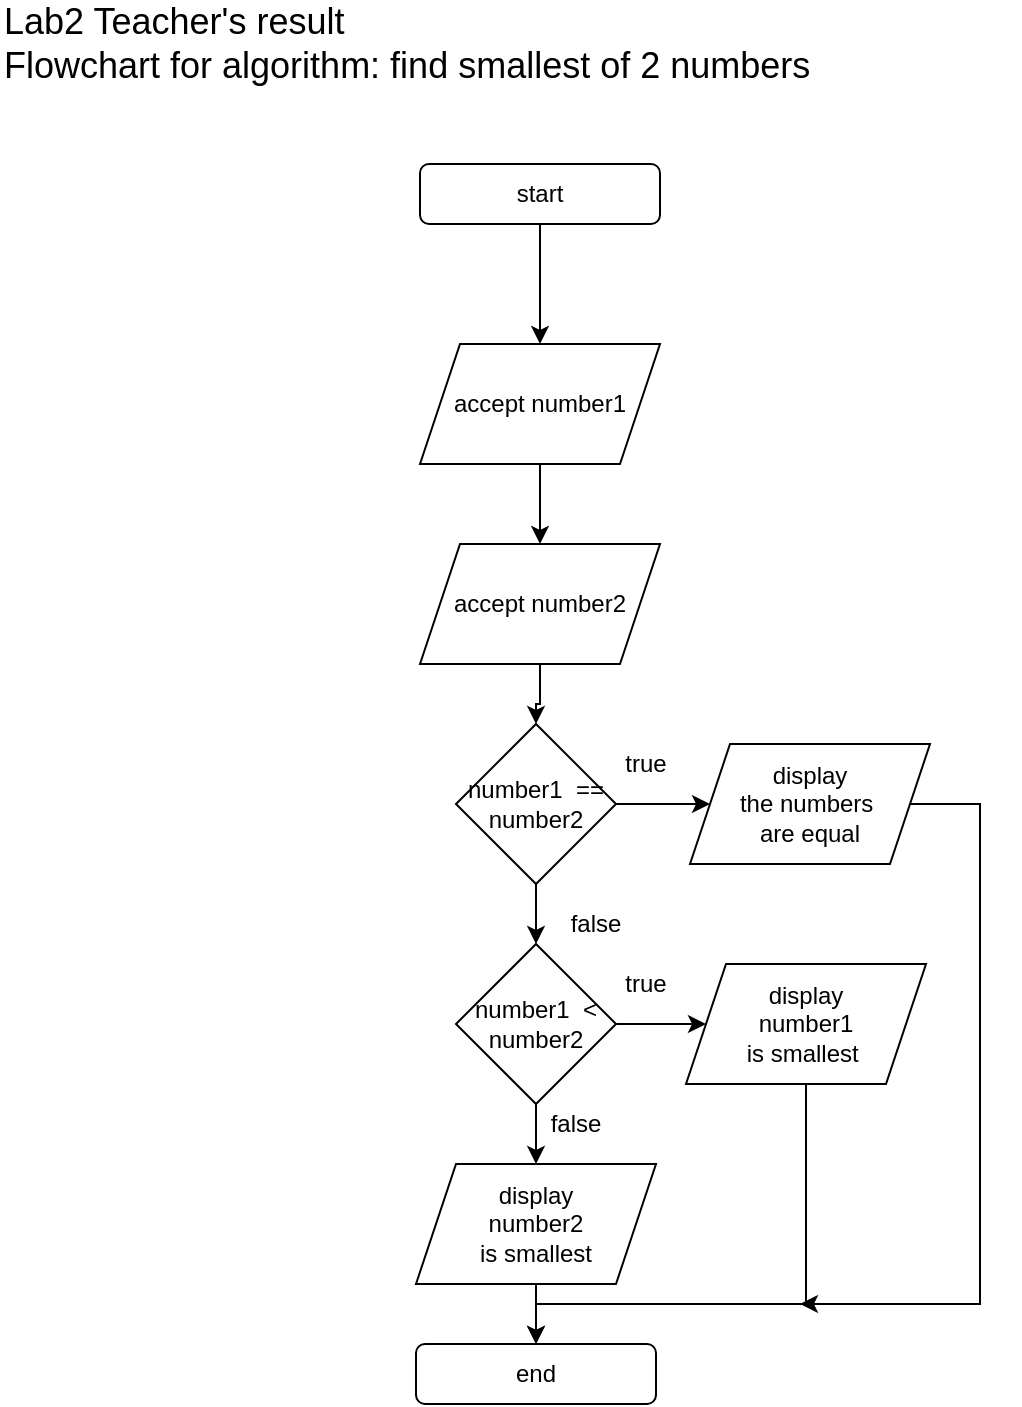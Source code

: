 <mxfile version="13.6.6" type="google"><diagram id="FzAeaf30C6k-e_bL9YnQ" name="Page-1"><mxGraphModel dx="1422" dy="772" grid="1" gridSize="10" guides="1" tooltips="1" connect="1" arrows="1" fold="1" page="1" pageScale="1" pageWidth="850" pageHeight="1100" math="0" shadow="0"><root><mxCell id="0"/><mxCell id="1" parent="0"/><mxCell id="H1ig78exIQL8fr-DiLVh-1" style="edgeStyle=orthogonalEdgeStyle;rounded=0;orthogonalLoop=1;jettySize=auto;html=1;entryX=0.5;entryY=0;entryDx=0;entryDy=0;" edge="1" parent="1" source="H1ig78exIQL8fr-DiLVh-2"><mxGeometry relative="1" as="geometry"><mxPoint x="350" y="210" as="targetPoint"/></mxGeometry></mxCell><mxCell id="H1ig78exIQL8fr-DiLVh-2" value="start" style="rounded=1;whiteSpace=wrap;html=1;" vertex="1" parent="1"><mxGeometry x="290" y="120" width="120" height="30" as="geometry"/></mxCell><mxCell id="H1ig78exIQL8fr-DiLVh-3" value="" style="edgeStyle=orthogonalEdgeStyle;rounded=0;orthogonalLoop=1;jettySize=auto;html=1;" edge="1" parent="1" source="H1ig78exIQL8fr-DiLVh-9" target="H1ig78exIQL8fr-DiLVh-4"><mxGeometry relative="1" as="geometry"><mxPoint x="333" y="835.02" as="sourcePoint"/></mxGeometry></mxCell><mxCell id="H1ig78exIQL8fr-DiLVh-4" value="end" style="rounded=1;whiteSpace=wrap;html=1;" vertex="1" parent="1"><mxGeometry x="288" y="710" width="120" height="30" as="geometry"/></mxCell><mxCell id="H1ig78exIQL8fr-DiLVh-5" value="&lt;div&gt;&lt;font style=&quot;font-size: 18px&quot;&gt;Lab2 Teacher's result&lt;br&gt;Flowchart for algorithm: find smallest of 2 numbers&lt;/font&gt;&lt;/div&gt;" style="text;html=1;strokeColor=none;fillColor=none;align=left;verticalAlign=middle;whiteSpace=wrap;rounded=0;" vertex="1" parent="1"><mxGeometry x="80" y="50" width="510" height="20" as="geometry"/></mxCell><mxCell id="H1ig78exIQL8fr-DiLVh-17" value="" style="edgeStyle=orthogonalEdgeStyle;rounded=0;orthogonalLoop=1;jettySize=auto;html=1;" edge="1" parent="1" source="H1ig78exIQL8fr-DiLVh-7" target="H1ig78exIQL8fr-DiLVh-16"><mxGeometry relative="1" as="geometry"/></mxCell><mxCell id="H1ig78exIQL8fr-DiLVh-7" value="accept number1" style="shape=parallelogram;perimeter=parallelogramPerimeter;whiteSpace=wrap;html=1;fixedSize=1;" vertex="1" parent="1"><mxGeometry x="290" y="210" width="120" height="60" as="geometry"/></mxCell><mxCell id="H1ig78exIQL8fr-DiLVh-8" style="edgeStyle=orthogonalEdgeStyle;rounded=0;orthogonalLoop=1;jettySize=auto;html=1;entryX=0.5;entryY=0;entryDx=0;entryDy=0;exitX=0.5;exitY=1;exitDx=0;exitDy=0;" edge="1" parent="1" source="H1ig78exIQL8fr-DiLVh-11" target="H1ig78exIQL8fr-DiLVh-9"><mxGeometry relative="1" as="geometry"><mxPoint x="348" y="710" as="sourcePoint"/></mxGeometry></mxCell><mxCell id="H1ig78exIQL8fr-DiLVh-9" value="display &lt;br&gt;number2 &lt;br&gt;is smallest" style="shape=parallelogram;perimeter=parallelogramPerimeter;whiteSpace=wrap;html=1;fixedSize=1;" vertex="1" parent="1"><mxGeometry x="288" y="620" width="120" height="60" as="geometry"/></mxCell><mxCell id="H1ig78exIQL8fr-DiLVh-10" value="" style="edgeStyle=orthogonalEdgeStyle;rounded=0;orthogonalLoop=1;jettySize=auto;html=1;" edge="1" parent="1" source="H1ig78exIQL8fr-DiLVh-11" target="H1ig78exIQL8fr-DiLVh-13"><mxGeometry relative="1" as="geometry"/></mxCell><mxCell id="H1ig78exIQL8fr-DiLVh-11" value="number1&amp;nbsp; &amp;lt; number2" style="rhombus;whiteSpace=wrap;html=1;" vertex="1" parent="1"><mxGeometry x="308" y="510" width="80" height="80" as="geometry"/></mxCell><mxCell id="H1ig78exIQL8fr-DiLVh-12" style="edgeStyle=orthogonalEdgeStyle;rounded=0;orthogonalLoop=1;jettySize=auto;html=1;entryX=0.5;entryY=0;entryDx=0;entryDy=0;" edge="1" parent="1" source="H1ig78exIQL8fr-DiLVh-13" target="H1ig78exIQL8fr-DiLVh-4"><mxGeometry relative="1" as="geometry"><Array as="points"><mxPoint x="483" y="690"/><mxPoint x="348" y="690"/></Array></mxGeometry></mxCell><mxCell id="H1ig78exIQL8fr-DiLVh-13" value="display &lt;br&gt;number1 &lt;br&gt;is smallest&amp;nbsp;" style="shape=parallelogram;perimeter=parallelogramPerimeter;whiteSpace=wrap;html=1;fixedSize=1;" vertex="1" parent="1"><mxGeometry x="423" y="520" width="120" height="60" as="geometry"/></mxCell><mxCell id="H1ig78exIQL8fr-DiLVh-14" value="false" style="text;html=1;strokeColor=none;fillColor=none;align=center;verticalAlign=middle;whiteSpace=wrap;rounded=0;" vertex="1" parent="1"><mxGeometry x="348" y="590" width="40" height="20" as="geometry"/></mxCell><mxCell id="H1ig78exIQL8fr-DiLVh-15" value="true" style="text;html=1;strokeColor=none;fillColor=none;align=center;verticalAlign=middle;whiteSpace=wrap;rounded=0;" vertex="1" parent="1"><mxGeometry x="383" y="520" width="40" height="20" as="geometry"/></mxCell><mxCell id="H1ig78exIQL8fr-DiLVh-32" value="" style="edgeStyle=orthogonalEdgeStyle;rounded=0;orthogonalLoop=1;jettySize=auto;html=1;" edge="1" parent="1" source="H1ig78exIQL8fr-DiLVh-16" target="H1ig78exIQL8fr-DiLVh-21"><mxGeometry relative="1" as="geometry"/></mxCell><mxCell id="H1ig78exIQL8fr-DiLVh-16" value="accept number2" style="shape=parallelogram;perimeter=parallelogramPerimeter;whiteSpace=wrap;html=1;fixedSize=1;" vertex="1" parent="1"><mxGeometry x="290" y="310" width="120" height="60" as="geometry"/></mxCell><mxCell id="H1ig78exIQL8fr-DiLVh-26" value="" style="edgeStyle=orthogonalEdgeStyle;rounded=0;orthogonalLoop=1;jettySize=auto;html=1;" edge="1" parent="1" source="H1ig78exIQL8fr-DiLVh-21" target="H1ig78exIQL8fr-DiLVh-11"><mxGeometry relative="1" as="geometry"/></mxCell><mxCell id="H1ig78exIQL8fr-DiLVh-33" value="" style="edgeStyle=orthogonalEdgeStyle;rounded=0;orthogonalLoop=1;jettySize=auto;html=1;" edge="1" parent="1" source="H1ig78exIQL8fr-DiLVh-21" target="H1ig78exIQL8fr-DiLVh-22"><mxGeometry relative="1" as="geometry"/></mxCell><mxCell id="H1ig78exIQL8fr-DiLVh-21" value="number1&amp;nbsp; == number2" style="rhombus;whiteSpace=wrap;html=1;" vertex="1" parent="1"><mxGeometry x="308" y="400" width="80" height="80" as="geometry"/></mxCell><mxCell id="H1ig78exIQL8fr-DiLVh-35" style="edgeStyle=orthogonalEdgeStyle;rounded=0;orthogonalLoop=1;jettySize=auto;html=1;" edge="1" parent="1" source="H1ig78exIQL8fr-DiLVh-22"><mxGeometry relative="1" as="geometry"><mxPoint x="480" y="690" as="targetPoint"/><Array as="points"><mxPoint x="570" y="440"/><mxPoint x="570" y="690"/></Array></mxGeometry></mxCell><mxCell id="H1ig78exIQL8fr-DiLVh-22" value="display &lt;br&gt;the numbers&amp;nbsp;&lt;br&gt;are equal" style="shape=parallelogram;perimeter=parallelogramPerimeter;whiteSpace=wrap;html=1;fixedSize=1;" vertex="1" parent="1"><mxGeometry x="425" y="410" width="120" height="60" as="geometry"/></mxCell><mxCell id="H1ig78exIQL8fr-DiLVh-27" value="true" style="text;html=1;strokeColor=none;fillColor=none;align=center;verticalAlign=middle;whiteSpace=wrap;rounded=0;" vertex="1" parent="1"><mxGeometry x="383" y="410" width="40" height="20" as="geometry"/></mxCell><mxCell id="H1ig78exIQL8fr-DiLVh-28" value="false" style="text;html=1;strokeColor=none;fillColor=none;align=center;verticalAlign=middle;whiteSpace=wrap;rounded=0;" vertex="1" parent="1"><mxGeometry x="358" y="490" width="40" height="20" as="geometry"/></mxCell></root></mxGraphModel></diagram></mxfile>